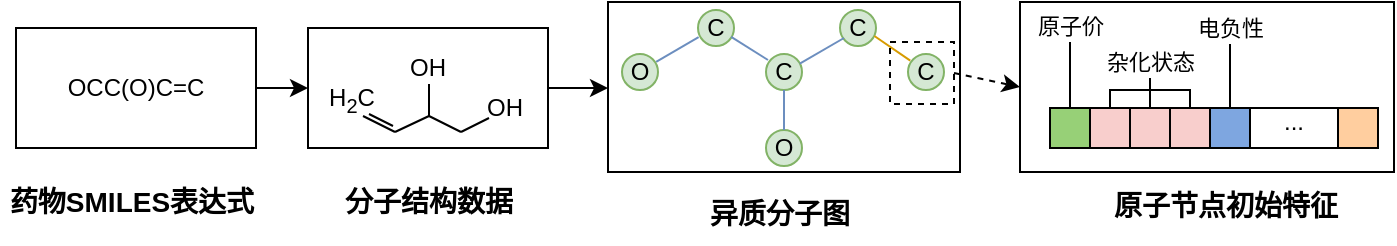 <mxfile version="22.1.17" type="github">
  <diagram name="第 1 页" id="48vir77CrZDihmFAOrLt">
    <mxGraphModel dx="1114" dy="714" grid="0" gridSize="10" guides="1" tooltips="1" connect="1" arrows="1" fold="1" page="0" pageScale="1" pageWidth="827" pageHeight="1169" math="0" shadow="0">
      <root>
        <mxCell id="0" />
        <mxCell id="1" parent="0" />
        <mxCell id="xLRokqfnmhHiIbCyRSrD-46" value="" style="rounded=0;whiteSpace=wrap;html=1;" vertex="1" parent="1">
          <mxGeometry x="379" y="123" width="176" height="85" as="geometry" />
        </mxCell>
        <mxCell id="xLRokqfnmhHiIbCyRSrD-29" style="edgeStyle=orthogonalEdgeStyle;rounded=0;orthogonalLoop=1;jettySize=auto;html=1;exitX=1;exitY=0.5;exitDx=0;exitDy=0;entryX=0;entryY=0.5;entryDx=0;entryDy=0;" edge="1" parent="1" source="xLRokqfnmhHiIbCyRSrD-1" target="xLRokqfnmhHiIbCyRSrD-7">
          <mxGeometry relative="1" as="geometry" />
        </mxCell>
        <mxCell id="xLRokqfnmhHiIbCyRSrD-1" value="" style="rounded=0;whiteSpace=wrap;html=1;" vertex="1" parent="1">
          <mxGeometry x="83" y="136" width="120" height="60" as="geometry" />
        </mxCell>
        <mxCell id="xLRokqfnmhHiIbCyRSrD-2" value="药物SMILES表达式" style="text;html=1;strokeColor=none;fillColor=none;align=center;verticalAlign=middle;whiteSpace=wrap;rounded=0;fontStyle=1;fontSize=14;" vertex="1" parent="1">
          <mxGeometry x="75" y="208" width="131.5" height="30" as="geometry" />
        </mxCell>
        <mxCell id="xLRokqfnmhHiIbCyRSrD-3" value="OCC(O)C=C" style="text;html=1;strokeColor=none;fillColor=none;align=center;verticalAlign=middle;whiteSpace=wrap;rounded=0;" vertex="1" parent="1">
          <mxGeometry x="113" y="151" width="60" height="30" as="geometry" />
        </mxCell>
        <mxCell id="xLRokqfnmhHiIbCyRSrD-48" style="edgeStyle=orthogonalEdgeStyle;rounded=0;orthogonalLoop=1;jettySize=auto;html=1;exitX=1;exitY=0.5;exitDx=0;exitDy=0;entryX=0;entryY=0.5;entryDx=0;entryDy=0;" edge="1" parent="1" source="xLRokqfnmhHiIbCyRSrD-7" target="xLRokqfnmhHiIbCyRSrD-46">
          <mxGeometry relative="1" as="geometry" />
        </mxCell>
        <mxCell id="xLRokqfnmhHiIbCyRSrD-7" value="" style="rounded=0;whiteSpace=wrap;html=1;" vertex="1" parent="1">
          <mxGeometry x="229" y="136" width="120" height="60" as="geometry" />
        </mxCell>
        <mxCell id="xLRokqfnmhHiIbCyRSrD-8" value="分子结构数据" style="text;html=1;strokeColor=none;fillColor=none;align=center;verticalAlign=middle;whiteSpace=wrap;rounded=0;fontStyle=1;fontSize=14;" vertex="1" parent="1">
          <mxGeometry x="241.5" y="208" width="95" height="30" as="geometry" />
        </mxCell>
        <mxCell id="xLRokqfnmhHiIbCyRSrD-10" value="" style="endArrow=none;html=1;rounded=0;" edge="1" parent="1">
          <mxGeometry width="50" height="50" relative="1" as="geometry">
            <mxPoint x="289.5" y="180" as="sourcePoint" />
            <mxPoint x="289.5" y="164" as="targetPoint" />
          </mxGeometry>
        </mxCell>
        <mxCell id="xLRokqfnmhHiIbCyRSrD-11" value="OH" style="text;html=1;strokeColor=none;fillColor=none;align=center;verticalAlign=middle;whiteSpace=wrap;rounded=0;" vertex="1" parent="1">
          <mxGeometry x="258.5" y="144" width="60" height="23" as="geometry" />
        </mxCell>
        <mxCell id="xLRokqfnmhHiIbCyRSrD-12" value="" style="endArrow=none;html=1;rounded=0;" edge="1" parent="1">
          <mxGeometry width="50" height="50" relative="1" as="geometry">
            <mxPoint x="272.5" y="188" as="sourcePoint" />
            <mxPoint x="289.5" y="180" as="targetPoint" />
          </mxGeometry>
        </mxCell>
        <mxCell id="xLRokqfnmhHiIbCyRSrD-13" value="" style="endArrow=none;html=1;rounded=0;" edge="1" parent="1">
          <mxGeometry width="50" height="50" relative="1" as="geometry">
            <mxPoint x="305.5" y="188" as="sourcePoint" />
            <mxPoint x="289.5" y="180" as="targetPoint" />
          </mxGeometry>
        </mxCell>
        <mxCell id="xLRokqfnmhHiIbCyRSrD-15" value="" style="endArrow=none;html=1;rounded=0;" edge="1" parent="1">
          <mxGeometry width="50" height="50" relative="1" as="geometry">
            <mxPoint x="305.5" y="188" as="sourcePoint" />
            <mxPoint x="319.5" y="181" as="targetPoint" />
          </mxGeometry>
        </mxCell>
        <mxCell id="xLRokqfnmhHiIbCyRSrD-16" value="OH" style="text;html=1;strokeColor=none;fillColor=none;align=center;verticalAlign=middle;whiteSpace=wrap;rounded=0;" vertex="1" parent="1">
          <mxGeometry x="310" y="164" width="35" height="23" as="geometry" />
        </mxCell>
        <mxCell id="xLRokqfnmhHiIbCyRSrD-18" value="" style="endArrow=none;html=1;rounded=0;" edge="1" parent="1">
          <mxGeometry width="50" height="50" relative="1" as="geometry">
            <mxPoint x="272.5" y="188" as="sourcePoint" />
            <mxPoint x="256.5" y="180" as="targetPoint" />
          </mxGeometry>
        </mxCell>
        <mxCell id="xLRokqfnmhHiIbCyRSrD-19" value="" style="endArrow=none;html=1;rounded=0;" edge="1" parent="1">
          <mxGeometry width="50" height="50" relative="1" as="geometry">
            <mxPoint x="271.5" y="185" as="sourcePoint" />
            <mxPoint x="259.5" y="179" as="targetPoint" />
          </mxGeometry>
        </mxCell>
        <mxCell id="xLRokqfnmhHiIbCyRSrD-20" value="H&lt;sub&gt;2&lt;/sub&gt;C" style="text;html=1;strokeColor=none;fillColor=none;align=center;verticalAlign=middle;whiteSpace=wrap;rounded=0;" vertex="1" parent="1">
          <mxGeometry x="220.5" y="160" width="60" height="23" as="geometry" />
        </mxCell>
        <mxCell id="xLRokqfnmhHiIbCyRSrD-39" style="rounded=0;orthogonalLoop=1;jettySize=auto;html=1;exitX=0.948;exitY=0.218;exitDx=0;exitDy=0;entryX=0.017;entryY=0.755;entryDx=0;entryDy=0;endArrow=none;endFill=0;fillColor=#dae8fc;strokeColor=#6c8ebf;entryPerimeter=0;exitPerimeter=0;" edge="1" parent="1" source="xLRokqfnmhHiIbCyRSrD-31" target="xLRokqfnmhHiIbCyRSrD-32">
          <mxGeometry relative="1" as="geometry" />
        </mxCell>
        <mxCell id="xLRokqfnmhHiIbCyRSrD-31" value="O" style="ellipse;whiteSpace=wrap;html=1;aspect=fixed;fillColor=#d5e8d4;strokeColor=#82b366;" vertex="1" parent="1">
          <mxGeometry x="386" y="149" width="18" height="18" as="geometry" />
        </mxCell>
        <mxCell id="xLRokqfnmhHiIbCyRSrD-32" value="C" style="ellipse;whiteSpace=wrap;html=1;aspect=fixed;fillColor=#d5e8d4;strokeColor=#82b366;" vertex="1" parent="1">
          <mxGeometry x="424" y="127" width="18" height="18" as="geometry" />
        </mxCell>
        <mxCell id="xLRokqfnmhHiIbCyRSrD-33" value="C" style="ellipse;whiteSpace=wrap;html=1;aspect=fixed;fillColor=#d5e8d4;strokeColor=#82b366;" vertex="1" parent="1">
          <mxGeometry x="458" y="149" width="18" height="18" as="geometry" />
        </mxCell>
        <mxCell id="xLRokqfnmhHiIbCyRSrD-36" value="O" style="ellipse;whiteSpace=wrap;html=1;aspect=fixed;fillColor=#d5e8d4;strokeColor=#82b366;" vertex="1" parent="1">
          <mxGeometry x="458" y="187" width="18" height="18" as="geometry" />
        </mxCell>
        <mxCell id="xLRokqfnmhHiIbCyRSrD-37" value="C" style="ellipse;whiteSpace=wrap;html=1;aspect=fixed;fillColor=#d5e8d4;strokeColor=#82b366;" vertex="1" parent="1">
          <mxGeometry x="495" y="127" width="18" height="18" as="geometry" />
        </mxCell>
        <mxCell id="xLRokqfnmhHiIbCyRSrD-38" value="C" style="ellipse;whiteSpace=wrap;html=1;aspect=fixed;fillColor=#d5e8d4;strokeColor=#82b366;" vertex="1" parent="1">
          <mxGeometry x="529" y="149" width="18" height="18" as="geometry" />
        </mxCell>
        <mxCell id="xLRokqfnmhHiIbCyRSrD-41" style="rounded=0;orthogonalLoop=1;jettySize=auto;html=1;entryX=0.922;entryY=0.745;entryDx=0;entryDy=0;endArrow=none;endFill=0;fillColor=#dae8fc;strokeColor=#6c8ebf;entryPerimeter=0;" edge="1" parent="1" target="xLRokqfnmhHiIbCyRSrD-32">
          <mxGeometry relative="1" as="geometry">
            <mxPoint x="459" y="152" as="sourcePoint" />
            <mxPoint x="434" y="151" as="targetPoint" />
          </mxGeometry>
        </mxCell>
        <mxCell id="xLRokqfnmhHiIbCyRSrD-43" style="rounded=0;orthogonalLoop=1;jettySize=auto;html=1;exitX=0.5;exitY=0;exitDx=0;exitDy=0;entryX=0.5;entryY=1;entryDx=0;entryDy=0;endArrow=none;endFill=0;fillColor=#dae8fc;strokeColor=#6c8ebf;" edge="1" parent="1" source="xLRokqfnmhHiIbCyRSrD-36" target="xLRokqfnmhHiIbCyRSrD-33">
          <mxGeometry relative="1" as="geometry">
            <mxPoint x="423" y="173" as="sourcePoint" />
            <mxPoint x="444" y="161" as="targetPoint" />
          </mxGeometry>
        </mxCell>
        <mxCell id="xLRokqfnmhHiIbCyRSrD-44" style="rounded=0;orthogonalLoop=1;jettySize=auto;html=1;exitX=0.939;exitY=0.27;exitDx=0;exitDy=0;entryX=0.017;entryY=0.755;entryDx=0;entryDy=0;endArrow=none;endFill=0;fillColor=#dae8fc;strokeColor=#6c8ebf;entryPerimeter=0;exitPerimeter=0;" edge="1" parent="1" source="xLRokqfnmhHiIbCyRSrD-33">
          <mxGeometry relative="1" as="geometry">
            <mxPoint x="476" y="153" as="sourcePoint" />
            <mxPoint x="497" y="141" as="targetPoint" />
          </mxGeometry>
        </mxCell>
        <mxCell id="xLRokqfnmhHiIbCyRSrD-45" style="rounded=0;orthogonalLoop=1;jettySize=auto;html=1;exitX=0.063;exitY=0.182;exitDx=0;exitDy=0;entryX=0.955;entryY=0.722;entryDx=0;entryDy=0;endArrow=none;endFill=0;fillColor=#ffe6cc;strokeColor=#d79b00;entryPerimeter=0;exitPerimeter=0;" edge="1" parent="1" source="xLRokqfnmhHiIbCyRSrD-38" target="xLRokqfnmhHiIbCyRSrD-37">
          <mxGeometry relative="1" as="geometry">
            <mxPoint x="501.5" y="161" as="sourcePoint" />
            <mxPoint x="522.5" y="149" as="targetPoint" />
          </mxGeometry>
        </mxCell>
        <mxCell id="xLRokqfnmhHiIbCyRSrD-47" value="异质分子图" style="text;html=1;strokeColor=none;fillColor=none;align=center;verticalAlign=middle;whiteSpace=wrap;rounded=0;fontStyle=1;fontSize=14;" vertex="1" parent="1">
          <mxGeometry x="427" y="214" width="76" height="30" as="geometry" />
        </mxCell>
        <mxCell id="xLRokqfnmhHiIbCyRSrD-49" value="" style="rounded=0;whiteSpace=wrap;html=1;" vertex="1" parent="1">
          <mxGeometry x="600" y="176" width="164" height="20" as="geometry" />
        </mxCell>
        <mxCell id="xLRokqfnmhHiIbCyRSrD-50" value="" style="rounded=0;whiteSpace=wrap;html=1;fillColor=#97D077;" vertex="1" parent="1">
          <mxGeometry x="600" y="176" width="20" height="20" as="geometry" />
        </mxCell>
        <mxCell id="xLRokqfnmhHiIbCyRSrD-51" value="" style="rounded=0;whiteSpace=wrap;html=1;fillColor=#F8CECC;" vertex="1" parent="1">
          <mxGeometry x="620" y="176" width="20" height="20" as="geometry" />
        </mxCell>
        <mxCell id="xLRokqfnmhHiIbCyRSrD-52" value="" style="rounded=0;whiteSpace=wrap;html=1;fillColor=#F8CECC;" vertex="1" parent="1">
          <mxGeometry x="640" y="176" width="20" height="20" as="geometry" />
        </mxCell>
        <mxCell id="xLRokqfnmhHiIbCyRSrD-53" value="" style="rounded=0;whiteSpace=wrap;html=1;fillColor=#F8CECC;" vertex="1" parent="1">
          <mxGeometry x="660" y="176" width="20" height="20" as="geometry" />
        </mxCell>
        <mxCell id="xLRokqfnmhHiIbCyRSrD-54" value="" style="rounded=0;whiteSpace=wrap;html=1;fillColor=#7EA6E0;" vertex="1" parent="1">
          <mxGeometry x="680" y="176" width="20" height="20" as="geometry" />
        </mxCell>
        <mxCell id="xLRokqfnmhHiIbCyRSrD-55" value="" style="rounded=0;whiteSpace=wrap;html=1;fillColor=#FFCE9F;" vertex="1" parent="1">
          <mxGeometry x="744" y="176" width="20" height="20" as="geometry" />
        </mxCell>
        <mxCell id="xLRokqfnmhHiIbCyRSrD-56" value="..." style="text;html=1;strokeColor=none;fillColor=none;align=center;verticalAlign=middle;whiteSpace=wrap;rounded=0;" vertex="1" parent="1">
          <mxGeometry x="692" y="168" width="60" height="30" as="geometry" />
        </mxCell>
        <mxCell id="xLRokqfnmhHiIbCyRSrD-63" style="edgeStyle=orthogonalEdgeStyle;rounded=0;orthogonalLoop=1;jettySize=auto;html=1;exitX=0.5;exitY=1;exitDx=0;exitDy=0;entryX=0.5;entryY=0;entryDx=0;entryDy=0;endArrow=none;endFill=0;" edge="1" parent="1" source="xLRokqfnmhHiIbCyRSrD-58" target="xLRokqfnmhHiIbCyRSrD-51">
          <mxGeometry relative="1" as="geometry">
            <Array as="points">
              <mxPoint x="650" y="167" />
              <mxPoint x="630" y="167" />
            </Array>
          </mxGeometry>
        </mxCell>
        <mxCell id="xLRokqfnmhHiIbCyRSrD-64" style="edgeStyle=orthogonalEdgeStyle;rounded=0;orthogonalLoop=1;jettySize=auto;html=1;exitX=0.5;exitY=1;exitDx=0;exitDy=0;entryX=0.5;entryY=0;entryDx=0;entryDy=0;endArrow=none;endFill=0;" edge="1" parent="1" source="xLRokqfnmhHiIbCyRSrD-58" target="xLRokqfnmhHiIbCyRSrD-53">
          <mxGeometry relative="1" as="geometry">
            <Array as="points">
              <mxPoint x="650" y="167" />
              <mxPoint x="670" y="167" />
            </Array>
          </mxGeometry>
        </mxCell>
        <mxCell id="xLRokqfnmhHiIbCyRSrD-65" style="edgeStyle=orthogonalEdgeStyle;rounded=0;orthogonalLoop=1;jettySize=auto;html=1;exitX=0.5;exitY=1;exitDx=0;exitDy=0;entryX=0.5;entryY=0;entryDx=0;entryDy=0;endArrow=none;endFill=0;" edge="1" parent="1" source="xLRokqfnmhHiIbCyRSrD-58" target="xLRokqfnmhHiIbCyRSrD-52">
          <mxGeometry relative="1" as="geometry" />
        </mxCell>
        <mxCell id="xLRokqfnmhHiIbCyRSrD-58" value="&lt;font style=&quot;font-size: 11px;&quot;&gt;杂化状态&lt;/font&gt;" style="text;html=1;strokeColor=none;fillColor=none;align=center;verticalAlign=middle;whiteSpace=wrap;rounded=0;fontSize=9;" vertex="1" parent="1">
          <mxGeometry x="621.5" y="145" width="57" height="16" as="geometry" />
        </mxCell>
        <mxCell id="xLRokqfnmhHiIbCyRSrD-69" style="edgeStyle=orthogonalEdgeStyle;rounded=0;orthogonalLoop=1;jettySize=auto;html=1;exitX=0.5;exitY=1;exitDx=0;exitDy=0;entryX=0.5;entryY=0;entryDx=0;entryDy=0;endArrow=none;endFill=0;" edge="1" parent="1" source="xLRokqfnmhHiIbCyRSrD-68" target="xLRokqfnmhHiIbCyRSrD-50">
          <mxGeometry relative="1" as="geometry" />
        </mxCell>
        <mxCell id="xLRokqfnmhHiIbCyRSrD-68" value="&lt;font style=&quot;font-size: 11px;&quot;&gt;原子价&lt;/font&gt;" style="text;html=1;strokeColor=none;fillColor=none;align=center;verticalAlign=middle;whiteSpace=wrap;rounded=0;fontSize=9;" vertex="1" parent="1">
          <mxGeometry x="581.5" y="127" width="57" height="16" as="geometry" />
        </mxCell>
        <mxCell id="xLRokqfnmhHiIbCyRSrD-79" style="rounded=0;orthogonalLoop=1;jettySize=auto;html=1;exitX=1;exitY=0.5;exitDx=0;exitDy=0;entryX=0;entryY=0.5;entryDx=0;entryDy=0;endArrow=classic;endFill=1;dashed=1;" edge="1" parent="1" source="xLRokqfnmhHiIbCyRSrD-72" target="xLRokqfnmhHiIbCyRSrD-78">
          <mxGeometry relative="1" as="geometry" />
        </mxCell>
        <mxCell id="xLRokqfnmhHiIbCyRSrD-72" value="" style="rounded=0;whiteSpace=wrap;html=1;fillColor=none;dashed=1;" vertex="1" parent="1">
          <mxGeometry x="520" y="143" width="32" height="31" as="geometry" />
        </mxCell>
        <mxCell id="xLRokqfnmhHiIbCyRSrD-71" style="edgeStyle=orthogonalEdgeStyle;rounded=0;orthogonalLoop=1;jettySize=auto;html=1;exitX=0.5;exitY=1;exitDx=0;exitDy=0;startArrow=none;startFill=0;endArrow=none;endFill=0;" edge="1" parent="1" source="xLRokqfnmhHiIbCyRSrD-70" target="xLRokqfnmhHiIbCyRSrD-54">
          <mxGeometry relative="1" as="geometry" />
        </mxCell>
        <mxCell id="xLRokqfnmhHiIbCyRSrD-70" value="&lt;font style=&quot;font-size: 11px;&quot;&gt;电负性&lt;/font&gt;" style="text;html=1;strokeColor=none;fillColor=none;align=center;verticalAlign=middle;whiteSpace=wrap;rounded=0;fontSize=9;" vertex="1" parent="1">
          <mxGeometry x="661.5" y="128" width="57" height="16" as="geometry" />
        </mxCell>
        <mxCell id="xLRokqfnmhHiIbCyRSrD-75" value="原子节点初始特征" style="text;html=1;strokeColor=none;fillColor=none;align=center;verticalAlign=middle;whiteSpace=wrap;rounded=0;fontStyle=1;fontSize=14;" vertex="1" parent="1">
          <mxGeometry x="630.5" y="210" width="113.5" height="30" as="geometry" />
        </mxCell>
        <mxCell id="xLRokqfnmhHiIbCyRSrD-78" value="" style="rounded=0;whiteSpace=wrap;html=1;fillColor=none;" vertex="1" parent="1">
          <mxGeometry x="585" y="123" width="187" height="85" as="geometry" />
        </mxCell>
      </root>
    </mxGraphModel>
  </diagram>
</mxfile>
